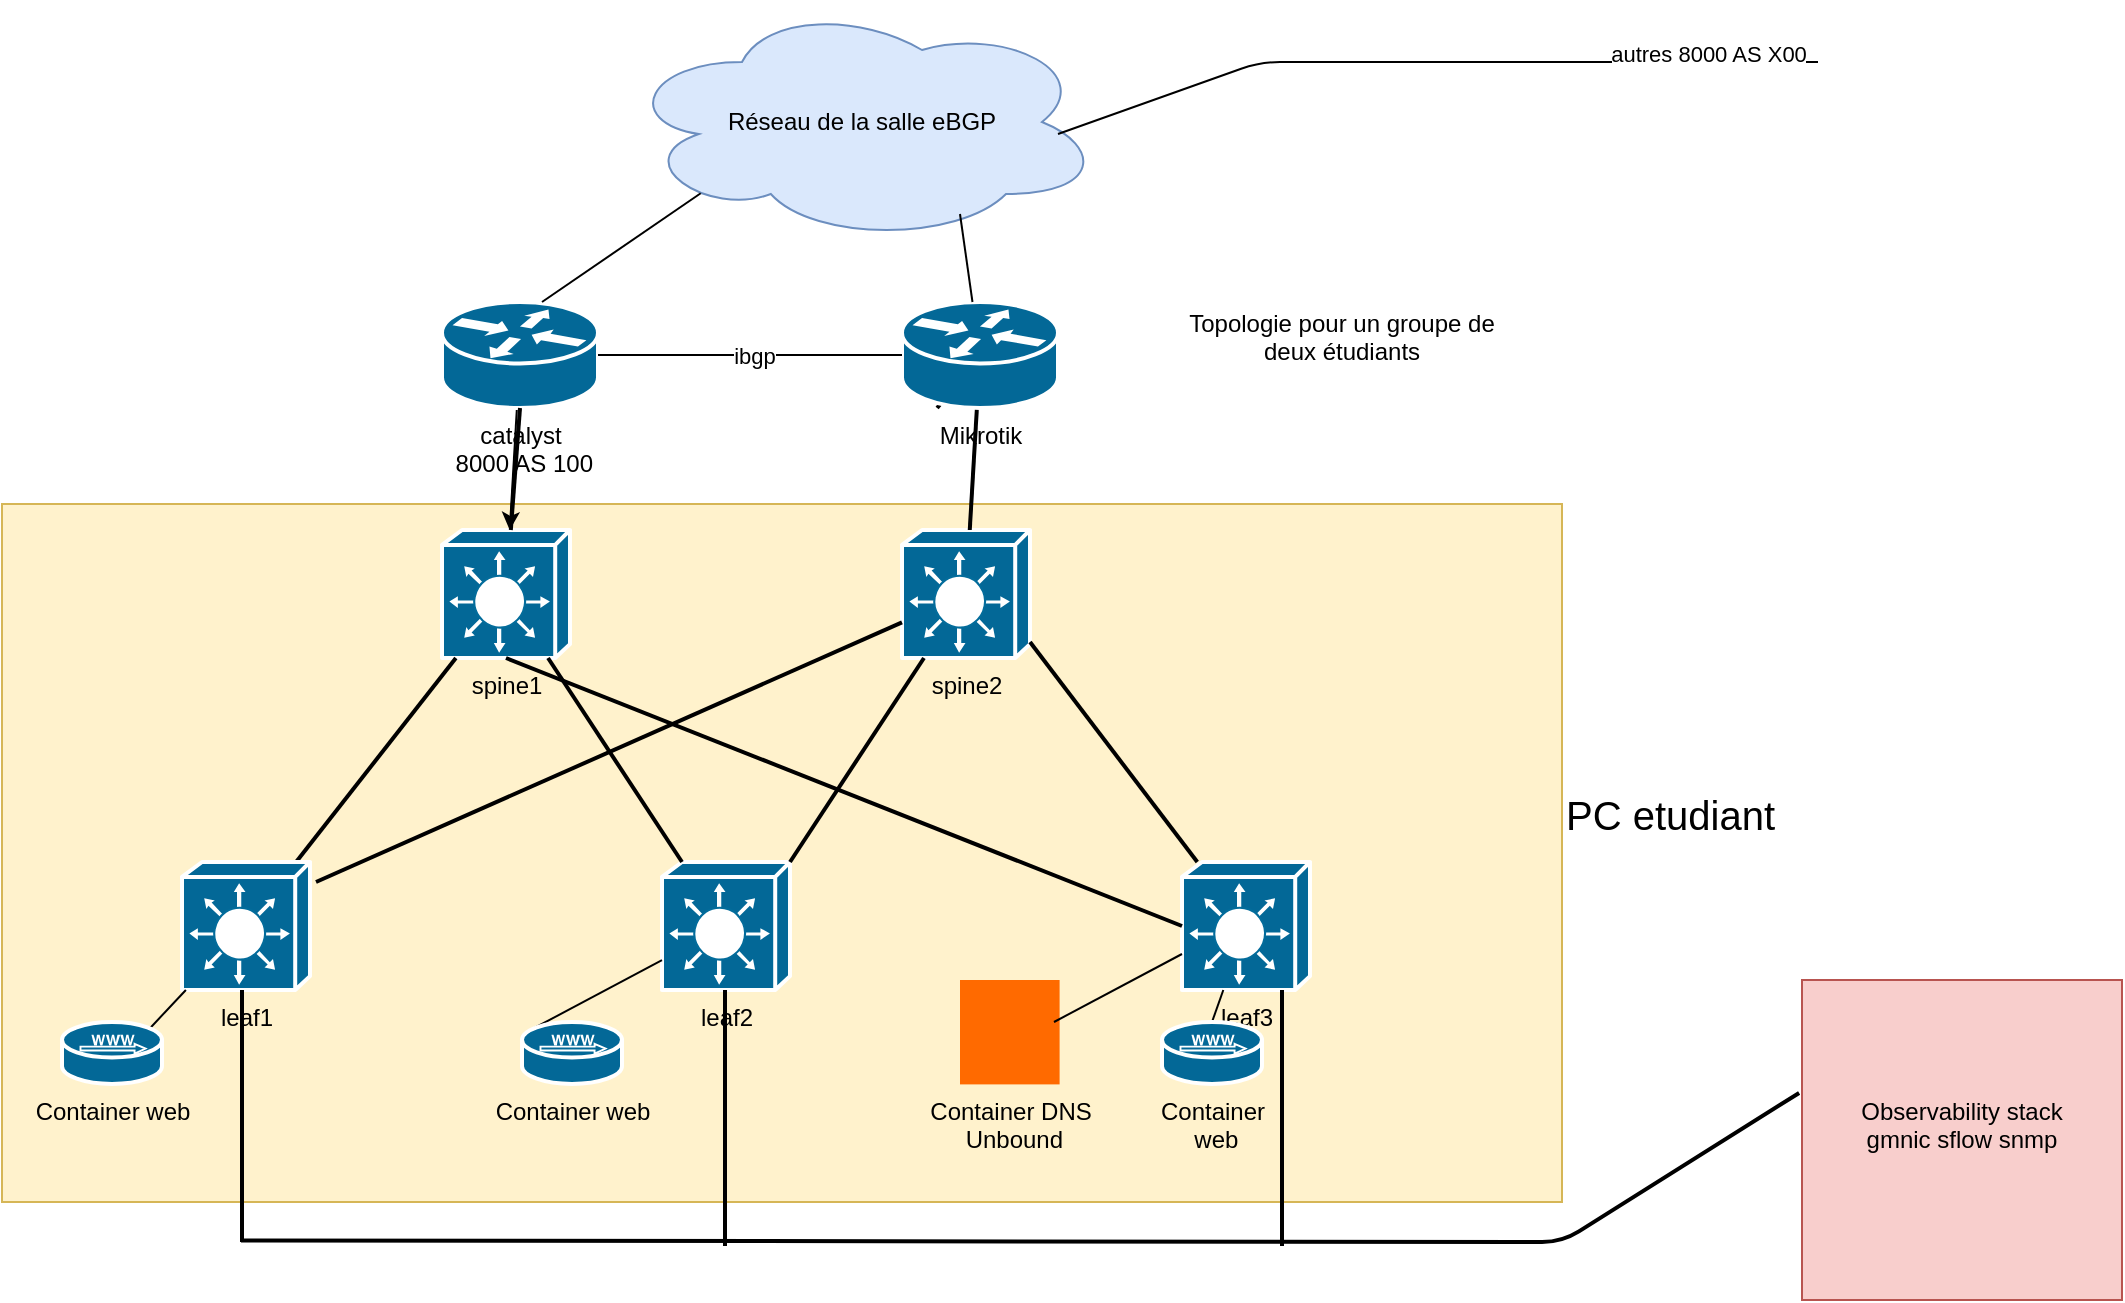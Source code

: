 <mxfile>
    <diagram id="3cTguaLJP7F4uLoKjDiu" name="Page-1">
        <mxGraphModel dx="1880" dy="949" grid="1" gridSize="10" guides="1" tooltips="1" connect="1" arrows="1" fold="1" page="1" pageScale="1" pageWidth="1169" pageHeight="827" math="0" shadow="0">
            <root>
                <mxCell id="0"/>
                <mxCell id="1" parent="0"/>
                <mxCell id="18" value="&lt;font style=&quot;font-size: 20px;&quot;&gt;PC etudiant&amp;nbsp;&lt;/font&gt;&lt;div&gt;&lt;font style=&quot;font-size: 20px;&quot; color=&quot;#000000&quot;&gt;&lt;br&gt;&lt;/font&gt;&lt;div&gt;&lt;br&gt;&lt;/div&gt;&lt;/div&gt;" style="rounded=0;whiteSpace=wrap;html=1;fillColor=#fff2cc;strokeColor=#d6b656;labelPosition=right;verticalLabelPosition=middle;align=left;verticalAlign=middle;" parent="1" vertex="1">
                    <mxGeometry x="80" y="351" width="780" height="349" as="geometry"/>
                </mxCell>
                <mxCell id="3" value="spine1&lt;div&gt;&lt;br&gt;&lt;/div&gt;" style="shape=mxgraph.cisco.switches.layer_3_switch;sketch=0;html=1;pointerEvents=1;dashed=0;fillColor=#036897;strokeColor=#ffffff;strokeWidth=2;verticalLabelPosition=bottom;verticalAlign=top;align=center;outlineConnect=0;" parent="1" vertex="1">
                    <mxGeometry x="300" y="364" width="64" height="64" as="geometry"/>
                </mxCell>
                <mxCell id="4" value="spine2" style="shape=mxgraph.cisco.switches.layer_3_switch;sketch=0;html=1;pointerEvents=1;dashed=0;fillColor=#036897;strokeColor=#ffffff;strokeWidth=2;verticalLabelPosition=bottom;verticalAlign=top;align=center;outlineConnect=0;" parent="1" vertex="1">
                    <mxGeometry x="530" y="364" width="64" height="64" as="geometry"/>
                </mxCell>
                <mxCell id="5" value="leaf3" style="shape=mxgraph.cisco.switches.layer_3_switch;sketch=0;html=1;pointerEvents=1;dashed=0;fillColor=#036897;strokeColor=#ffffff;strokeWidth=2;verticalLabelPosition=bottom;verticalAlign=top;align=center;outlineConnect=0;" parent="1" vertex="1">
                    <mxGeometry x="670" y="530" width="64" height="64" as="geometry"/>
                </mxCell>
                <mxCell id="6" value="leaf2" style="shape=mxgraph.cisco.switches.layer_3_switch;sketch=0;html=1;pointerEvents=1;dashed=0;fillColor=#036897;strokeColor=#ffffff;strokeWidth=2;verticalLabelPosition=bottom;verticalAlign=top;align=center;outlineConnect=0;" parent="1" vertex="1">
                    <mxGeometry x="410" y="530" width="64" height="64" as="geometry"/>
                </mxCell>
                <mxCell id="8" style="edgeStyle=none;html=1;endArrow=none;endFill=0;strokeWidth=2;" parent="1" source="7" target="3" edge="1">
                    <mxGeometry relative="1" as="geometry"/>
                </mxCell>
                <mxCell id="7" value="leaf1" style="shape=mxgraph.cisco.switches.layer_3_switch;sketch=0;html=1;pointerEvents=1;dashed=0;fillColor=#036897;strokeColor=#ffffff;strokeWidth=2;verticalLabelPosition=bottom;verticalAlign=top;align=center;outlineConnect=0;" parent="1" vertex="1">
                    <mxGeometry x="170" y="530" width="64" height="64" as="geometry"/>
                </mxCell>
                <mxCell id="9" style="edgeStyle=none;html=1;endArrow=none;endFill=0;strokeWidth=2;" parent="1" target="4" edge="1">
                    <mxGeometry relative="1" as="geometry">
                        <mxPoint x="237" y="540" as="sourcePoint"/>
                        <mxPoint x="317" y="438" as="targetPoint"/>
                    </mxGeometry>
                </mxCell>
                <mxCell id="10" style="edgeStyle=none;html=1;endArrow=none;endFill=0;strokeWidth=2;" parent="1" target="3" edge="1">
                    <mxGeometry relative="1" as="geometry">
                        <mxPoint x="420" y="530" as="sourcePoint"/>
                        <mxPoint x="721" y="420" as="targetPoint"/>
                    </mxGeometry>
                </mxCell>
                <mxCell id="11" style="edgeStyle=none;html=1;endArrow=none;endFill=0;strokeWidth=2;exitX=1;exitY=0;exitDx=0;exitDy=0;exitPerimeter=0;" parent="1" source="6" target="4" edge="1">
                    <mxGeometry relative="1" as="geometry">
                        <mxPoint x="438" y="560" as="sourcePoint"/>
                        <mxPoint x="362" y="438" as="targetPoint"/>
                    </mxGeometry>
                </mxCell>
                <mxCell id="12" style="edgeStyle=none;html=1;endArrow=none;endFill=0;strokeWidth=2;exitX=0.5;exitY=1;exitDx=0;exitDy=0;exitPerimeter=0;entryX=0;entryY=0.5;entryDx=0;entryDy=0;entryPerimeter=0;" parent="1" source="3" target="5" edge="1">
                    <mxGeometry relative="1" as="geometry">
                        <mxPoint x="484" y="540" as="sourcePoint"/>
                        <mxPoint x="551" y="438" as="targetPoint"/>
                    </mxGeometry>
                </mxCell>
                <mxCell id="13" style="edgeStyle=none;html=1;endArrow=none;endFill=0;strokeWidth=2;exitX=0.5;exitY=1;exitDx=0;exitDy=0;exitPerimeter=0;" parent="1" target="5" edge="1">
                    <mxGeometry relative="1" as="geometry">
                        <mxPoint x="594" y="420" as="sourcePoint"/>
                        <mxPoint x="932" y="554" as="targetPoint"/>
                    </mxGeometry>
                </mxCell>
                <mxCell id="49" value="" style="edgeStyle=none;html=1;" parent="1" source="16" target="3" edge="1">
                    <mxGeometry relative="1" as="geometry"/>
                </mxCell>
                <mxCell id="16" value="catalyst&lt;div&gt;&amp;nbsp;8000 AS 100&lt;div&gt;&lt;br&gt;&lt;/div&gt;&lt;/div&gt;" style="shape=mxgraph.cisco.routers.router;sketch=0;html=1;pointerEvents=1;dashed=0;fillColor=#036897;strokeColor=#ffffff;strokeWidth=2;verticalLabelPosition=bottom;verticalAlign=top;align=center;outlineConnect=0;" parent="1" vertex="1">
                    <mxGeometry x="300" y="250" width="78" height="53" as="geometry"/>
                </mxCell>
                <mxCell id="19" style="edgeStyle=none;html=1;endArrow=none;endFill=0;strokeWidth=2;entryX=0.5;entryY=1;entryDx=0;entryDy=0;entryPerimeter=0;" parent="1" source="3" target="16" edge="1">
                    <mxGeometry relative="1" as="geometry">
                        <mxPoint x="234" y="405" as="sourcePoint"/>
                        <mxPoint x="314" y="303" as="targetPoint"/>
                    </mxGeometry>
                </mxCell>
                <mxCell id="21" style="edgeStyle=none;html=1;endArrow=none;endFill=0;strokeWidth=2;" parent="1" source="22" edge="1">
                    <mxGeometry relative="1" as="geometry">
                        <mxPoint x="336" y="374" as="sourcePoint"/>
                        <mxPoint x="550" y="300" as="targetPoint"/>
                    </mxGeometry>
                </mxCell>
                <mxCell id="24" style="edgeStyle=none;html=1;endArrow=none;endFill=0;strokeWidth=2;" parent="1" edge="1">
                    <mxGeometry relative="1" as="geometry">
                        <mxPoint x="200" y="720" as="sourcePoint"/>
                        <mxPoint x="200" y="594" as="targetPoint"/>
                    </mxGeometry>
                </mxCell>
                <mxCell id="25" style="edgeStyle=none;html=1;endArrow=none;endFill=0;strokeWidth=2;" parent="1" edge="1">
                    <mxGeometry relative="1" as="geometry">
                        <mxPoint x="441.5" y="722" as="sourcePoint"/>
                        <mxPoint x="441.5" y="594" as="targetPoint"/>
                    </mxGeometry>
                </mxCell>
                <mxCell id="28" style="edgeStyle=none;html=1;endArrow=none;endFill=0;strokeWidth=2;exitX=-0.009;exitY=0.353;exitDx=0;exitDy=0;exitPerimeter=0;entryX=-1;entryY=0.994;entryDx=0;entryDy=0;entryPerimeter=0;" parent="1" source="30" edge="1" target="24">
                    <mxGeometry relative="1" as="geometry">
                        <mxPoint x="930" y="570" as="sourcePoint"/>
                        <mxPoint x="700" y="718" as="targetPoint"/>
                        <Array as="points">
                            <mxPoint x="860" y="720"/>
                        </Array>
                    </mxGeometry>
                </mxCell>
                <mxCell id="29" value="" style="edgeStyle=none;html=1;endArrow=none;endFill=0;strokeWidth=2;" parent="1" source="4" target="22" edge="1">
                    <mxGeometry relative="1" as="geometry">
                        <mxPoint x="558" y="364" as="sourcePoint"/>
                        <mxPoint x="550" y="300" as="targetPoint"/>
                    </mxGeometry>
                </mxCell>
                <mxCell id="22" value="&lt;div&gt;&lt;div&gt;Mikrotik&lt;/div&gt;&lt;/div&gt;" style="shape=mxgraph.cisco.routers.router;sketch=0;html=1;pointerEvents=1;dashed=0;fillColor=#036897;strokeColor=#ffffff;strokeWidth=2;verticalLabelPosition=bottom;verticalAlign=top;align=center;outlineConnect=0;" parent="1" vertex="1">
                    <mxGeometry x="530" y="250" width="78" height="53" as="geometry"/>
                </mxCell>
                <mxCell id="30" value="&lt;div&gt;Observability stack&lt;/div&gt;&lt;div&gt;gmnic sflow snmp&lt;/div&gt;&lt;div&gt;&lt;br&gt;&lt;/div&gt;" style="whiteSpace=wrap;html=1;aspect=fixed;fillColor=#f8cecc;strokeColor=#b85450;" parent="1" vertex="1">
                    <mxGeometry x="980" y="589" width="160" height="160" as="geometry"/>
                </mxCell>
                <mxCell id="31" value="Réseau de la salle eBGP" style="ellipse;shape=cloud;whiteSpace=wrap;html=1;fillColor=#dae8fc;strokeColor=#6c8ebf;" parent="1" vertex="1">
                    <mxGeometry x="390" y="100" width="240" height="120" as="geometry"/>
                </mxCell>
                <mxCell id="32" value="" style="endArrow=none;html=1;entryX=0.164;entryY=0.797;entryDx=0;entryDy=0;entryPerimeter=0;" parent="1" target="31" edge="1">
                    <mxGeometry width="50" height="50" relative="1" as="geometry">
                        <mxPoint x="350" y="250" as="sourcePoint"/>
                        <mxPoint x="400" y="200" as="targetPoint"/>
                    </mxGeometry>
                </mxCell>
                <mxCell id="34" value="" style="endArrow=none;html=1;entryX=0.164;entryY=0.797;entryDx=0;entryDy=0;entryPerimeter=0;" parent="1" source="22" edge="1">
                    <mxGeometry width="50" height="50" relative="1" as="geometry">
                        <mxPoint x="480" y="260" as="sourcePoint"/>
                        <mxPoint x="559" y="206" as="targetPoint"/>
                    </mxGeometry>
                </mxCell>
                <mxCell id="37" value="Topologie pour un groupe de deux étudiants&lt;div&gt;&lt;br&gt;&lt;/div&gt;" style="text;html=1;align=center;verticalAlign=middle;whiteSpace=wrap;rounded=0;" parent="1" vertex="1">
                    <mxGeometry x="660" y="250" width="180" height="50" as="geometry"/>
                </mxCell>
                <mxCell id="44" style="edgeStyle=none;html=1;exitX=0.88;exitY=0.1;exitDx=0;exitDy=0;exitPerimeter=0;endArrow=none;endFill=0;" parent="1" source="38" target="7" edge="1">
                    <mxGeometry relative="1" as="geometry"/>
                </mxCell>
                <mxCell id="38" value="Container web" style="shape=mxgraph.cisco.servers.microwebserver;sketch=0;html=1;pointerEvents=1;dashed=0;fillColor=#036897;strokeColor=#ffffff;strokeWidth=2;verticalLabelPosition=bottom;verticalAlign=top;align=center;outlineConnect=0;" parent="1" vertex="1">
                    <mxGeometry x="110" y="610" width="50" height="31" as="geometry"/>
                </mxCell>
                <mxCell id="41" style="html=1;exitX=0.12;exitY=0.1;exitDx=0;exitDy=0;exitPerimeter=0;endArrow=none;endFill=0;" parent="1" source="39" target="6" edge="1">
                    <mxGeometry relative="1" as="geometry">
                        <mxPoint x="380" y="690" as="targetPoint"/>
                    </mxGeometry>
                </mxCell>
                <mxCell id="39" value="Container web" style="shape=mxgraph.cisco.servers.microwebserver;sketch=0;html=1;pointerEvents=1;dashed=0;fillColor=#036897;strokeColor=#ffffff;strokeWidth=2;verticalLabelPosition=bottom;verticalAlign=top;align=center;outlineConnect=0;" parent="1" vertex="1">
                    <mxGeometry x="340" y="610" width="50" height="31" as="geometry"/>
                </mxCell>
                <mxCell id="45" style="edgeStyle=none;html=1;exitX=0.5;exitY=0;exitDx=0;exitDy=0;exitPerimeter=0;endArrow=none;endFill=0;" parent="1" source="43" target="5" edge="1">
                    <mxGeometry relative="1" as="geometry"/>
                </mxCell>
                <mxCell id="43" value="Container&lt;div&gt;&lt;span style=&quot;background-color: transparent;&quot;&gt;&amp;nbsp;web&lt;/span&gt;&lt;br&gt;&lt;/div&gt;" style="shape=mxgraph.cisco.servers.microwebserver;sketch=0;html=1;pointerEvents=1;dashed=0;fillColor=#036897;strokeColor=#ffffff;strokeWidth=2;verticalLabelPosition=bottom;verticalAlign=top;align=center;outlineConnect=0;" parent="1" vertex="1">
                    <mxGeometry x="660" y="610" width="50" height="31" as="geometry"/>
                </mxCell>
                <mxCell id="46" value="" style="endArrow=none;html=1;entryX=0.164;entryY=0.797;entryDx=0;entryDy=0;entryPerimeter=0;" parent="1" edge="1">
                    <mxGeometry width="50" height="50" relative="1" as="geometry">
                        <mxPoint x="988" y="130" as="sourcePoint"/>
                        <mxPoint x="608" y="166" as="targetPoint"/>
                        <Array as="points">
                            <mxPoint x="709" y="130"/>
                        </Array>
                    </mxGeometry>
                </mxCell>
                <mxCell id="48" value="autres 8000 AS X00" style="edgeLabel;html=1;align=center;verticalAlign=middle;resizable=0;points=[];" parent="46" vertex="1" connectable="0">
                    <mxGeometry x="-0.714" y="-4" relative="1" as="geometry">
                        <mxPoint as="offset"/>
                    </mxGeometry>
                </mxCell>
                <mxCell id="51" value="Container DNS&lt;div&gt;&amp;nbsp;Unbound&lt;div&gt;&lt;br&gt;&lt;/div&gt;&lt;/div&gt;" style="points=[];aspect=fixed;html=1;align=center;shadow=0;dashed=0;fillColor=#FF6A00;strokeColor=none;shape=mxgraph.alibaba_cloud.dns_privatezone_02;labelPosition=center;verticalLabelPosition=bottom;verticalAlign=top;" parent="1" vertex="1">
                    <mxGeometry x="559" y="589" width="49.8" height="52.2" as="geometry"/>
                </mxCell>
                <mxCell id="52" style="html=1;exitX=0.12;exitY=0.1;exitDx=0;exitDy=0;exitPerimeter=0;endArrow=none;endFill=0;" parent="1" edge="1">
                    <mxGeometry relative="1" as="geometry">
                        <mxPoint x="670" y="576" as="targetPoint"/>
                        <mxPoint x="606" y="610" as="sourcePoint"/>
                    </mxGeometry>
                </mxCell>
                <mxCell id="53" value="" style="endArrow=none;html=1;exitX=1;exitY=0.5;exitDx=0;exitDy=0;exitPerimeter=0;entryX=0;entryY=0.5;entryDx=0;entryDy=0;entryPerimeter=0;" parent="1" source="16" target="22" edge="1">
                    <mxGeometry width="50" height="50" relative="1" as="geometry">
                        <mxPoint x="630" y="460" as="sourcePoint"/>
                        <mxPoint x="680" y="410" as="targetPoint"/>
                    </mxGeometry>
                </mxCell>
                <mxCell id="54" value="ibgp" style="edgeLabel;html=1;align=center;verticalAlign=middle;resizable=0;points=[];" parent="53" vertex="1" connectable="0">
                    <mxGeometry x="0.024" relative="1" as="geometry">
                        <mxPoint as="offset"/>
                    </mxGeometry>
                </mxCell>
                <mxCell id="56" style="edgeStyle=none;html=1;endArrow=none;endFill=0;strokeWidth=2;" edge="1" parent="1">
                    <mxGeometry relative="1" as="geometry">
                        <mxPoint x="720" y="722" as="sourcePoint"/>
                        <mxPoint x="720" y="594" as="targetPoint"/>
                    </mxGeometry>
                </mxCell>
            </root>
        </mxGraphModel>
    </diagram>
</mxfile>